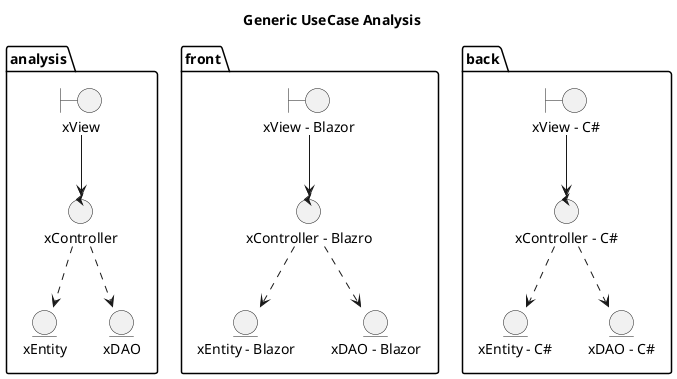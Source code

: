@startuml

title Generic UseCase Analysis

package analysis {
    boundary xView
    control xController
    entity xEntity
    entity xDAO

    xView --> xController
    xController ..> xEntity
    xController ..> xDAO
}

package front{
    boundary "xView - Blazor" as xViewF
    boundary "xView - Blazor" as xViewF
    control "xController - Blazro" as xControllerF
    entity "xEntity - Blazor" as xEntity1
    entity "xDAO - Blazor" as xDAO1

    xViewF --> xControllerF
    xControllerF ..> xEntity1
    xControllerF ..> xDAO1
}

package back{
    boundary "xView - C#" as xViewB
    control "xController - C#" as xControllerB
    entity "xEntity - C#" as xEntity2
    entity "xDAO - C#" as xDAO2

    xViewB --> xControllerB
    xControllerB ..> xEntity2
    xControllerB ..> xDAO2
}
@enduml